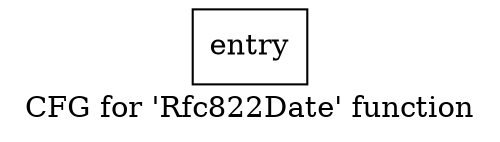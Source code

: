 digraph "CFG for 'Rfc822Date' function" {
	label="CFG for 'Rfc822Date' function";

	Node0x1b8e280 [shape=record,label="{entry}"];
}
